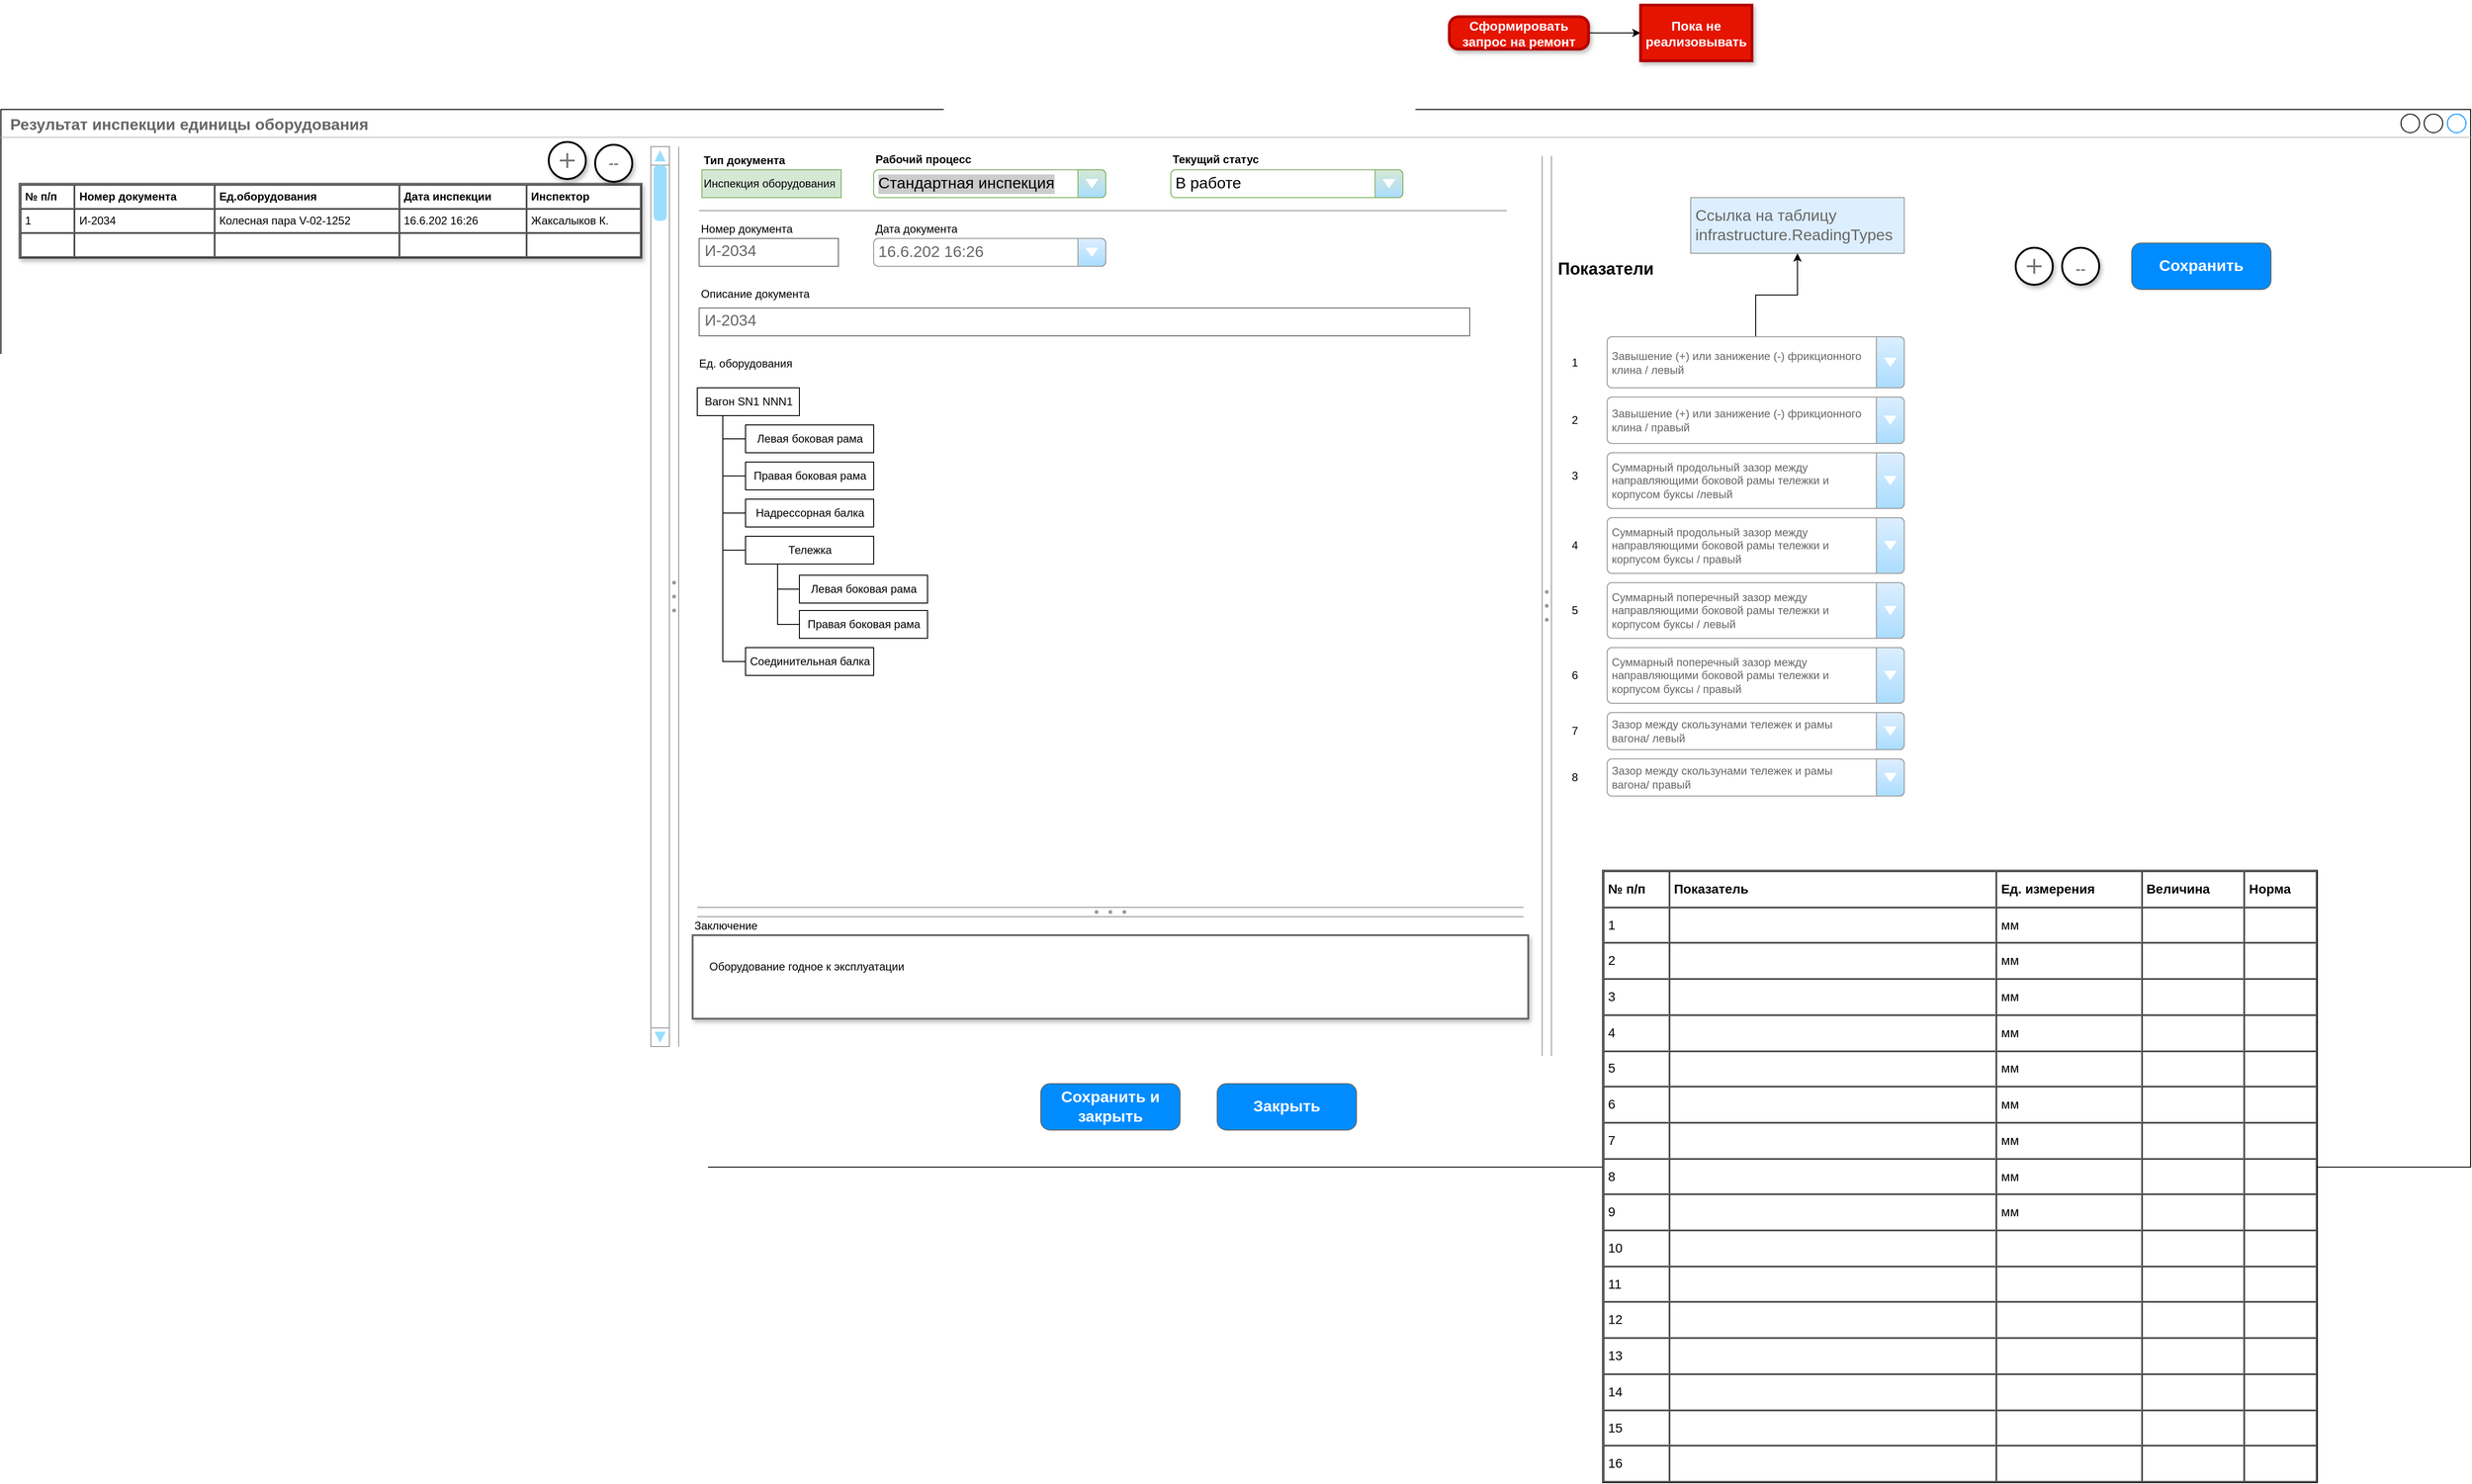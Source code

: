 <mxfile version="20.2.2" type="github" pages="2">
  <diagram name="Page-1" id="03018318-947c-dd8e-b7a3-06fadd420f32">
    <mxGraphModel dx="2081" dy="1369" grid="1" gridSize="10" guides="1" tooltips="1" connect="1" arrows="1" fold="1" page="1" pageScale="1" pageWidth="1100" pageHeight="850" background="#ffffff" math="0" shadow="0">
      <root>
        <mxCell id="0" />
        <mxCell id="1" parent="0" />
        <mxCell id="YETUvm6ZgC-k4a_B2DAo-1" value="&lt;b&gt;Результат инспекции единицы оборудования&lt;/b&gt;" style="strokeWidth=1;shadow=0;dashed=0;align=center;html=1;shape=mxgraph.mockup.containers.window;align=left;verticalAlign=top;spacingLeft=8;strokeColor2=#008cff;strokeColor3=#c4c4c4;fontColor=#666666;mainText=;fontSize=17;labelBackgroundColor=none;" parent="1" vertex="1">
          <mxGeometry x="-460" y="60" width="2660" height="1140" as="geometry" />
        </mxCell>
        <UserObject label="Номер документа" placeholders="1" name="Variable" id="YETUvm6ZgC-k4a_B2DAo-5">
          <mxCell style="text;html=1;strokeColor=none;fillColor=none;align=left;verticalAlign=middle;whiteSpace=wrap;overflow=hidden;" parent="1" vertex="1">
            <mxGeometry x="292" y="179" width="140" height="20" as="geometry" />
          </mxCell>
        </UserObject>
        <mxCell id="YETUvm6ZgC-k4a_B2DAo-6" value="И-2034" style="strokeWidth=1;shadow=0;dashed=0;align=center;html=1;shape=mxgraph.mockup.text.textBox;fontColor=#666666;align=left;fontSize=17;spacingLeft=4;spacingTop=-3;strokeColor=#666666;mainText=" parent="1" vertex="1">
          <mxGeometry x="292" y="199" width="150" height="30" as="geometry" />
        </mxCell>
        <mxCell id="YETUvm6ZgC-k4a_B2DAo-7" value="16.6.202 16:26" style="strokeWidth=1;shadow=0;dashed=0;align=center;html=1;shape=mxgraph.mockup.forms.comboBox;strokeColor=#999999;fillColor=#ddeeff;align=left;fillColor2=#aaddff;mainText=;fontColor=#666666;fontSize=17;spacingLeft=3;" parent="1" vertex="1">
          <mxGeometry x="480" y="199" width="250" height="30" as="geometry" />
        </mxCell>
        <UserObject label="Дата документа" placeholders="1" name="Variable" id="YETUvm6ZgC-k4a_B2DAo-8">
          <mxCell style="text;html=1;strokeColor=none;fillColor=none;align=left;verticalAlign=middle;whiteSpace=wrap;overflow=hidden;" parent="1" vertex="1">
            <mxGeometry x="480" y="179" width="140" height="20" as="geometry" />
          </mxCell>
        </UserObject>
        <UserObject label="Заключение" placeholders="1" name="Variable" id="YETUvm6ZgC-k4a_B2DAo-9">
          <mxCell style="text;html=1;strokeColor=none;fillColor=none;align=left;verticalAlign=middle;whiteSpace=wrap;overflow=hidden;" parent="1" vertex="1">
            <mxGeometry x="285" y="930" width="140" height="20" as="geometry" />
          </mxCell>
        </UserObject>
        <mxCell id="YETUvm6ZgC-k4a_B2DAo-12" value="Оборудование годное к эксплуатации" style="shape=rect;fillColor=#ffffff;strokeColor=#666666;shadow=1;fontColor=#000000;fontSize=12;fontStyle=0;verticalAlign=top;spacingBottom=0;spacingLeft=16;spacingTop=20;align=left;strokeWidth=2;" parent="1" vertex="1">
          <mxGeometry x="285" y="950" width="900" height="90" as="geometry" />
        </mxCell>
        <mxCell id="YETUvm6ZgC-k4a_B2DAo-18" value="&lt;table style=&quot;font-size:1em;width:100%;height:100%;&quot; cellspacing=&quot;0&quot; cellpadding=&quot;4&quot; border=&quot;1&quot;&gt;&lt;tbody style=&quot;font-size: 14px;&quot;&gt;&lt;tr&gt;&lt;td&gt;&lt;b&gt;№ п/п&lt;/b&gt;&lt;/td&gt;&lt;th&gt;Показатель&amp;nbsp; &amp;nbsp; &amp;nbsp; &amp;nbsp; &amp;nbsp; &amp;nbsp; &amp;nbsp; &amp;nbsp; &amp;nbsp; &amp;nbsp; &amp;nbsp; &amp;nbsp; &amp;nbsp; &amp;nbsp; &amp;nbsp; &amp;nbsp; &amp;nbsp; &amp;nbsp; &amp;nbsp; &amp;nbsp; &amp;nbsp;&lt;/th&gt;&lt;th&gt;Ед. измерения&lt;/th&gt;&lt;td&gt;&lt;b&gt;Величина&lt;/b&gt;&lt;/td&gt;&lt;td&gt;&lt;b&gt;Норма&lt;/b&gt;&lt;br&gt;&lt;/td&gt;&lt;/tr&gt;&lt;tr&gt;&lt;td&gt;1&lt;/td&gt;&lt;td&gt;&lt;span style=&quot;color: rgba(0, 0, 0, 0); font-family: monospace; font-size: 0px;&quot;&gt;%3CmxGraphModel%3E%3Croot%3E%3CmxCell%20id%3D%220%22%2F%3E%3CmxCell%20id%3D%221%22%20parent%3D%220%22%2F%3E%3CmxCell%20id%3D%222%22%20value%3D%22%22%20style%3D%22strokeWidth%3D1%3Bshadow%3D0%3Bdashed%3D0%3Balign%3Dcenter%3Bhtml%3D1%3Bshape%3Dmxgraph.mockup.forms.comboBox%3BstrokeColor%3D%23999999%3BfillColor%3D%23ddeeff%3Balign%3Dleft%3BfillColor2%3D%23aaddff%3BmainText%3D%3BfontColor%3D%23666666%3BfontSize%3D17%3BspacingLeft%3D3%3B%22%20vertex%3D%221%22%20parent%3D%221%22%3E%3CmxGeometry%20x%3D%22290%22%20y%3D%22200%22%20width%3D%22250%22%20height%3D%2230%22%20as%3D%22geometry%22%2F%3E%3C%2FmxCell%3E%3C%2Froot%3E%3C%2FmxGraphModel%3E&lt;/span&gt;&lt;/td&gt;&lt;td&gt;мм&lt;/td&gt;&lt;td&gt;&lt;br&gt;&lt;/td&gt;&lt;td&gt;&lt;br&gt;&lt;/td&gt;&lt;/tr&gt;&lt;tr&gt;&lt;td&gt;2&lt;/td&gt;&lt;td&gt;&lt;br&gt;&lt;/td&gt;&lt;td&gt;мм&lt;/td&gt;&lt;td&gt;&lt;br&gt;&lt;/td&gt;&lt;td&gt;&lt;br&gt;&lt;/td&gt;&lt;/tr&gt;&lt;tr&gt;&lt;td&gt;3&lt;/td&gt;&lt;td&gt;&lt;br&gt;&lt;/td&gt;&lt;td&gt;мм&lt;br&gt;&lt;/td&gt;&lt;td&gt;&lt;br&gt;&lt;/td&gt;&lt;td&gt;&lt;br&gt;&lt;/td&gt;&lt;/tr&gt;&lt;tr&gt;&lt;td&gt;4&lt;/td&gt;&lt;td&gt;&lt;br&gt;&lt;/td&gt;&lt;td&gt;мм&lt;br&gt;&lt;/td&gt;&lt;td&gt;&lt;br&gt;&lt;/td&gt;&lt;td&gt;&lt;br&gt;&lt;/td&gt;&lt;/tr&gt;&lt;tr&gt;&lt;td&gt;5&lt;/td&gt;&lt;td&gt;&lt;br&gt;&lt;/td&gt;&lt;td&gt;мм&lt;br&gt;&lt;/td&gt;&lt;td&gt;&lt;br&gt;&lt;/td&gt;&lt;td&gt;&lt;br&gt;&lt;/td&gt;&lt;/tr&gt;&lt;tr&gt;&lt;td&gt;6&lt;/td&gt;&lt;td&gt;&lt;br&gt;&lt;/td&gt;&lt;td&gt;мм&lt;br&gt;&lt;/td&gt;&lt;td&gt;&lt;br&gt;&lt;/td&gt;&lt;td&gt;&lt;br&gt;&lt;/td&gt;&lt;/tr&gt;&lt;tr&gt;&lt;td&gt;7&lt;/td&gt;&lt;td&gt;&lt;br&gt;&lt;/td&gt;&lt;td&gt;мм&lt;br&gt;&lt;/td&gt;&lt;td&gt;&lt;br&gt;&lt;/td&gt;&lt;td&gt;&lt;br&gt;&lt;/td&gt;&lt;/tr&gt;&lt;tr&gt;&lt;td&gt;8&lt;/td&gt;&lt;td&gt;&lt;br&gt;&lt;/td&gt;&lt;td&gt;мм&lt;br&gt;&lt;/td&gt;&lt;td&gt;&lt;br&gt;&lt;/td&gt;&lt;td&gt;&lt;br&gt;&lt;/td&gt;&lt;/tr&gt;&lt;tr&gt;&lt;td&gt;9&lt;/td&gt;&lt;td&gt;&lt;br&gt;&lt;/td&gt;&lt;td&gt;мм&lt;br&gt;&lt;/td&gt;&lt;td&gt;&lt;br&gt;&lt;/td&gt;&lt;td&gt;&lt;br&gt;&lt;/td&gt;&lt;/tr&gt;&lt;tr&gt;&lt;td&gt;10&lt;/td&gt;&lt;td&gt;&lt;br&gt;&lt;/td&gt;&lt;td&gt;&lt;br&gt;&lt;/td&gt;&lt;td&gt;&lt;br&gt;&lt;/td&gt;&lt;td&gt;&lt;br&gt;&lt;/td&gt;&lt;/tr&gt;&lt;tr&gt;&lt;td&gt;11&lt;/td&gt;&lt;td&gt;&lt;br&gt;&lt;/td&gt;&lt;td&gt;&lt;br&gt;&lt;/td&gt;&lt;td&gt;&lt;br&gt;&lt;/td&gt;&lt;td&gt;&lt;br&gt;&lt;/td&gt;&lt;/tr&gt;&lt;tr&gt;&lt;td&gt;12&lt;/td&gt;&lt;td&gt;&lt;br&gt;&lt;/td&gt;&lt;td&gt;&lt;br&gt;&lt;/td&gt;&lt;td&gt;&lt;br&gt;&lt;/td&gt;&lt;td&gt;&lt;br&gt;&lt;/td&gt;&lt;/tr&gt;&lt;tr&gt;&lt;td&gt;13&lt;/td&gt;&lt;td&gt;&lt;br&gt;&lt;/td&gt;&lt;td&gt;&lt;br&gt;&lt;/td&gt;&lt;td&gt;&lt;br&gt;&lt;/td&gt;&lt;td&gt;&lt;br&gt;&lt;/td&gt;&lt;/tr&gt;&lt;tr&gt;&lt;td&gt;14&lt;/td&gt;&lt;td&gt;&lt;br&gt;&lt;/td&gt;&lt;td&gt;&lt;br&gt;&lt;/td&gt;&lt;td&gt;&lt;br&gt;&lt;/td&gt;&lt;td&gt;&lt;br&gt;&lt;/td&gt;&lt;/tr&gt;&lt;tr&gt;&lt;td&gt;15&lt;/td&gt;&lt;td&gt;&lt;br&gt;&lt;/td&gt;&lt;td&gt;&lt;br&gt;&lt;/td&gt;&lt;td&gt;&lt;br&gt;&lt;/td&gt;&lt;td&gt;&lt;br&gt;&lt;/td&gt;&lt;/tr&gt;&lt;tr&gt;&lt;td&gt;16&lt;/td&gt;&lt;td&gt;&lt;br&gt;&lt;/td&gt;&lt;td&gt;&lt;br&gt;&lt;/td&gt;&lt;td&gt;&lt;br&gt;&lt;/td&gt;&lt;td&gt;&lt;br&gt;&lt;/td&gt;&lt;/tr&gt;&lt;/tbody&gt;&lt;/table&gt; " style="verticalAlign=top;align=left;overflow=fill;fontSize=12;fontFamily=Helvetica;html=1" parent="1" vertex="1">
          <mxGeometry x="1265" y="880" width="770" height="660" as="geometry" />
        </mxCell>
        <UserObject label="Показатели" placeholders="1" name="Variable" id="YETUvm6ZgC-k4a_B2DAo-19">
          <mxCell style="text;html=1;strokeColor=none;fillColor=none;align=left;verticalAlign=middle;whiteSpace=wrap;overflow=hidden;fontSize=18;fontStyle=1" parent="1" vertex="1">
            <mxGeometry x="1215" y="214" width="125" height="35" as="geometry" />
          </mxCell>
        </UserObject>
        <mxCell id="Z_BnlZCCOBM-jQ7rvPCf-9" value="" style="edgeStyle=orthogonalEdgeStyle;rounded=0;orthogonalLoop=1;jettySize=auto;html=1;fontSize=12;" parent="1" source="YETUvm6ZgC-k4a_B2DAo-20" target="Z_BnlZCCOBM-jQ7rvPCf-8" edge="1">
          <mxGeometry relative="1" as="geometry" />
        </mxCell>
        <mxCell id="YETUvm6ZgC-k4a_B2DAo-20" value="&lt;div style=&quot;font-size: 12px;&quot;&gt;Завышение (+) или занижение (-) фрикционного &lt;br&gt;&lt;/div&gt;&lt;div style=&quot;font-size: 12px;&quot;&gt;клина / левый&lt;/div&gt;" style="strokeWidth=1;shadow=0;dashed=0;align=center;html=1;shape=mxgraph.mockup.forms.comboBox;strokeColor=#999999;fillColor=#ddeeff;align=left;fillColor2=#aaddff;mainText=;fontColor=#666666;fontSize=12;spacingLeft=3;" parent="1" vertex="1">
          <mxGeometry x="1270" y="305" width="320" height="55" as="geometry" />
        </mxCell>
        <mxCell id="YETUvm6ZgC-k4a_B2DAo-21" value="&lt;div style=&quot;font-size: 12px;&quot;&gt;Завышение (+) или занижение (-) фрикционного &lt;br&gt;&lt;/div&gt;&lt;div style=&quot;font-size: 12px;&quot;&gt;клина / правый&lt;/div&gt;" style="strokeWidth=1;shadow=0;dashed=0;align=center;html=1;shape=mxgraph.mockup.forms.comboBox;strokeColor=#999999;fillColor=#ddeeff;align=left;fillColor2=#aaddff;mainText=;fontColor=#666666;fontSize=12;spacingLeft=3;" parent="1" vertex="1">
          <mxGeometry x="1270" y="370" width="320" height="50" as="geometry" />
        </mxCell>
        <UserObject label="Ед. оборудования" placeholders="1" name="Variable" id="YETUvm6ZgC-k4a_B2DAo-24">
          <mxCell style="text;html=1;strokeColor=none;fillColor=none;align=left;verticalAlign=middle;whiteSpace=wrap;overflow=hidden;" parent="1" vertex="1">
            <mxGeometry x="290" y="324" width="140" height="20" as="geometry" />
          </mxCell>
        </UserObject>
        <mxCell id="YETUvm6ZgC-k4a_B2DAo-25" value="&lt;div style=&quot;font-size: 12px;&quot;&gt;Суммарный продольный зазор между &lt;br&gt;&lt;/div&gt;&lt;div style=&quot;font-size: 12px;&quot;&gt;направляющими боковой рамы тележки и &lt;br&gt;&lt;/div&gt;&lt;div style=&quot;font-size: 12px;&quot;&gt;корпусом буксы /левый&lt;br style=&quot;font-size: 12px;&quot;&gt;&lt;/div&gt;" style="strokeWidth=1;shadow=0;dashed=0;align=center;html=1;shape=mxgraph.mockup.forms.comboBox;strokeColor=#999999;fillColor=#ddeeff;align=left;fillColor2=#aaddff;mainText=;fontColor=#666666;fontSize=12;spacingLeft=3;" parent="1" vertex="1">
          <mxGeometry x="1270" y="430" width="320" height="60" as="geometry" />
        </mxCell>
        <mxCell id="YETUvm6ZgC-k4a_B2DAo-42" value="" style="shape=ellipse;dashed=0;strokeColor=default;shadow=1;fontSize=13;align=center;verticalAlign=top;labelPosition=center;verticalLabelPosition=bottom;html=1;aspect=fixed;strokeWidth=2;" parent="1" vertex="1">
          <mxGeometry x="1710" y="209" width="40" height="40" as="geometry" />
        </mxCell>
        <mxCell id="YETUvm6ZgC-k4a_B2DAo-43" value="" style="dashed=0;html=1;shape=mxgraph.gmdl.plus;strokeColor=#737373;strokeWidth=2;shadow=0;sketch=0;" parent="YETUvm6ZgC-k4a_B2DAo-42" vertex="1">
          <mxGeometry x="12" y="12" width="16" height="16" as="geometry" />
        </mxCell>
        <mxCell id="YETUvm6ZgC-k4a_B2DAo-44" value="" style="shape=ellipse;dashed=0;shadow=1;fontSize=13;align=center;verticalAlign=top;labelPosition=center;verticalLabelPosition=bottom;html=1;aspect=fixed;strokeWidth=2;" parent="1" vertex="1">
          <mxGeometry x="1760" y="209" width="40" height="40" as="geometry" />
        </mxCell>
        <UserObject label="--" placeholders="1" name="Variable" id="YETUvm6ZgC-k4a_B2DAo-47">
          <mxCell style="text;html=1;strokeColor=none;fillColor=none;align=center;verticalAlign=middle;whiteSpace=wrap;overflow=hidden;fontStyle=1;fontSize=16;fontColor=#808080;strokeWidth=2;" parent="1" vertex="1">
            <mxGeometry x="1770" y="219" width="20" height="20" as="geometry" />
          </mxCell>
        </UserObject>
        <mxCell id="Z_BnlZCCOBM-jQ7rvPCf-7" value="" style="edgeStyle=orthogonalEdgeStyle;rounded=0;orthogonalLoop=1;jettySize=auto;html=1;fontSize=12;" parent="1" source="YETUvm6ZgC-k4a_B2DAo-48" target="Z_BnlZCCOBM-jQ7rvPCf-6" edge="1">
          <mxGeometry relative="1" as="geometry" />
        </mxCell>
        <mxCell id="YETUvm6ZgC-k4a_B2DAo-48" value="Сформировать запрос на ремонт" style="strokeWidth=3;shadow=1;dashed=0;align=center;html=1;shape=mxgraph.mockup.buttons.button;mainText=;buttonStyle=round;fontSize=14;fontStyle=1;whiteSpace=wrap;fillColor=#e51400;fontColor=#ffffff;strokeColor=#B20000;" parent="1" vertex="1">
          <mxGeometry x="1100" y="-40" width="150" height="35" as="geometry" />
        </mxCell>
        <mxCell id="Z_BnlZCCOBM-jQ7rvPCf-1" value="Сохранить" style="strokeWidth=1;shadow=0;dashed=0;align=center;html=1;shape=mxgraph.mockup.buttons.button;strokeColor=#666666;fontColor=#ffffff;mainText=;buttonStyle=round;fontSize=17;fontStyle=1;fillColor=#008cff;whiteSpace=wrap;" parent="1" vertex="1">
          <mxGeometry x="1835" y="204" width="150" height="50" as="geometry" />
        </mxCell>
        <mxCell id="Z_BnlZCCOBM-jQ7rvPCf-2" value="Закрыть" style="strokeWidth=1;shadow=0;dashed=0;align=center;html=1;shape=mxgraph.mockup.buttons.button;strokeColor=#666666;fontColor=#ffffff;mainText=;buttonStyle=round;fontSize=17;fontStyle=1;fillColor=#008cff;whiteSpace=wrap;" parent="1" vertex="1">
          <mxGeometry x="850" y="1110" width="150" height="50" as="geometry" />
        </mxCell>
        <mxCell id="Z_BnlZCCOBM-jQ7rvPCf-4" value="Сохранить и закрыть" style="strokeWidth=1;shadow=0;dashed=0;align=center;html=1;shape=mxgraph.mockup.buttons.button;strokeColor=#666666;fontColor=#ffffff;mainText=;buttonStyle=round;fontSize=17;fontStyle=1;fillColor=#008cff;whiteSpace=wrap;" parent="1" vertex="1">
          <mxGeometry x="660" y="1110" width="150" height="50" as="geometry" />
        </mxCell>
        <mxCell id="Z_BnlZCCOBM-jQ7rvPCf-6" value="Пока не реализовывать" style="whiteSpace=wrap;html=1;fontSize=14;fillColor=#e51400;strokeColor=#B20000;fontColor=#ffffff;strokeWidth=3;shadow=1;dashed=0;fontStyle=1;" parent="1" vertex="1">
          <mxGeometry x="1306" y="-52.5" width="120" height="60" as="geometry" />
        </mxCell>
        <mxCell id="Z_BnlZCCOBM-jQ7rvPCf-8" value="Ссылка на таблицу&lt;br&gt;infrastructure.ReadingTypes" style="whiteSpace=wrap;html=1;fontSize=17;align=left;fillColor=#ddeeff;strokeColor=#999999;fontColor=#666666;strokeWidth=1;shadow=0;dashed=0;spacingLeft=3;" parent="1" vertex="1">
          <mxGeometry x="1360" y="155" width="230" height="60" as="geometry" />
        </mxCell>
        <mxCell id="Z_BnlZCCOBM-jQ7rvPCf-10" value="&lt;table cellpadding=&quot;4&quot; cellspacing=&quot;0&quot; border=&quot;1&quot; style=&quot;font-size:1em;width:100%;height:100%;&quot;&gt;&lt;tbody&gt;&lt;tr&gt;&lt;th&gt;№ п/п&lt;/th&gt;&lt;th&gt;Номер документа&lt;/th&gt;&lt;td&gt;&lt;b&gt;Ед.оборудования&lt;/b&gt;&lt;/td&gt;&lt;td&gt;&lt;b&gt;Дата инспекции&lt;/b&gt;&lt;/td&gt;&lt;td&gt;&lt;b&gt;Инспектор&lt;/b&gt;&lt;/td&gt;&lt;/tr&gt;&lt;tr&gt;&lt;td&gt;1&lt;/td&gt;&lt;td&gt;И-2034&lt;/td&gt;&lt;td&gt;Колесная пара V-02-1252&lt;/td&gt;&lt;td&gt;16.6.202 16:26&lt;/td&gt;&lt;td&gt;Жаксалыков К.&lt;/td&gt;&lt;/tr&gt;&lt;tr&gt;&lt;td&gt;&lt;/td&gt;&lt;td&gt;&lt;/td&gt;&lt;td&gt;&lt;br&gt;&lt;/td&gt;&lt;td&gt;&lt;br&gt;&lt;/td&gt;&lt;td&gt;&lt;br&gt;&lt;/td&gt;&lt;/tr&gt;&lt;/tbody&gt;&lt;/table&gt; " style="verticalAlign=top;align=left;overflow=fill;fontSize=12;fontFamily=Helvetica;html=1;shadow=1;fontColor=#000000;strokeColor=#666666;strokeWidth=2;fillColor=#FFFFFF;" parent="1" vertex="1">
          <mxGeometry x="-440" y="140" width="670" height="80" as="geometry" />
        </mxCell>
        <mxCell id="Z_BnlZCCOBM-jQ7rvPCf-11" value="" style="verticalLabelPosition=bottom;shadow=0;dashed=0;align=center;html=1;verticalAlign=top;strokeWidth=1;shape=mxgraph.mockup.navigation.scrollBar;strokeColor=#999999;barPos=100;fillColor2=#99ddff;strokeColor2=none;direction=north;fontSize=12;fontColor=#000000;fillColor=none;" parent="1" vertex="1">
          <mxGeometry x="240" y="100" width="20" height="970" as="geometry" />
        </mxCell>
        <mxCell id="Z_BnlZCCOBM-jQ7rvPCf-12" value="" style="verticalLabelPosition=bottom;shadow=0;dashed=0;align=center;html=1;verticalAlign=top;strokeWidth=1;shape=mxgraph.mockup.forms.splitter;strokeColor=#999999;direction=north;fontSize=12;fontColor=#000000;fillColor=#FFFFFF;" parent="1" vertex="1">
          <mxGeometry x="260" y="100" width="10" height="970" as="geometry" />
        </mxCell>
        <mxCell id="Z_BnlZCCOBM-jQ7rvPCf-13" value="" style="shape=ellipse;dashed=0;strokeColor=default;shadow=1;fontSize=13;align=center;verticalAlign=top;labelPosition=center;verticalLabelPosition=bottom;html=1;aspect=fixed;strokeWidth=2;" parent="1" vertex="1">
          <mxGeometry x="130" y="95" width="40" height="40" as="geometry" />
        </mxCell>
        <mxCell id="Z_BnlZCCOBM-jQ7rvPCf-14" value="" style="dashed=0;html=1;shape=mxgraph.gmdl.plus;strokeColor=#737373;strokeWidth=2;shadow=0;sketch=0;" parent="Z_BnlZCCOBM-jQ7rvPCf-13" vertex="1">
          <mxGeometry x="12" y="12" width="16" height="16" as="geometry" />
        </mxCell>
        <mxCell id="Z_BnlZCCOBM-jQ7rvPCf-17" value="" style="shape=ellipse;dashed=0;shadow=1;fontSize=13;align=center;verticalAlign=top;labelPosition=center;verticalLabelPosition=bottom;html=1;aspect=fixed;strokeWidth=2;" parent="1" vertex="1">
          <mxGeometry x="180" y="98" width="40" height="40" as="geometry" />
        </mxCell>
        <UserObject label="--" placeholders="1" name="Variable" id="Z_BnlZCCOBM-jQ7rvPCf-15">
          <mxCell style="text;html=1;strokeColor=none;fillColor=none;align=center;verticalAlign=middle;whiteSpace=wrap;overflow=hidden;fontStyle=1;fontSize=16;fontColor=#808080;" parent="1" vertex="1">
            <mxGeometry x="190" y="105" width="20" height="20" as="geometry" />
          </mxCell>
        </UserObject>
        <mxCell id="5jPzE2AC7TKcDfSd6P9n-1" value="" style="verticalLabelPosition=bottom;shadow=0;dashed=0;align=center;html=1;verticalAlign=top;strokeWidth=1;shape=mxgraph.mockup.forms.splitter;strokeColor=#999999;direction=north;fontSize=12;fontColor=#000000;fillColor=#FFFFFF;" parent="1" vertex="1">
          <mxGeometry x="1200" y="110" width="10" height="970" as="geometry" />
        </mxCell>
        <mxCell id="5jPzE2AC7TKcDfSd6P9n-2" value="" style="verticalLabelPosition=bottom;shadow=0;dashed=0;align=center;html=1;verticalAlign=top;strokeWidth=1;shape=mxgraph.mockup.forms.splitter;strokeColor=#999999;fontSize=18;" parent="1" vertex="1">
          <mxGeometry x="290" y="920" width="890" height="10" as="geometry" />
        </mxCell>
        <mxCell id="5jPzE2AC7TKcDfSd6P9n-4" value="И-2034" style="strokeWidth=1;shadow=0;dashed=0;align=center;html=1;shape=mxgraph.mockup.text.textBox;fontColor=#666666;align=left;fontSize=17;spacingLeft=4;spacingTop=-3;strokeColor=#666666;mainText=" parent="1" vertex="1">
          <mxGeometry x="292" y="274" width="830" height="30" as="geometry" />
        </mxCell>
        <UserObject label="Описание документа" placeholders="1" name="Variable" id="5jPzE2AC7TKcDfSd6P9n-5">
          <mxCell style="text;html=1;strokeColor=none;fillColor=none;align=left;verticalAlign=middle;whiteSpace=wrap;overflow=hidden;" parent="1" vertex="1">
            <mxGeometry x="292" y="249" width="140" height="20" as="geometry" />
          </mxCell>
        </UserObject>
        <UserObject label="Инспекция оборудования" placeholders="1" name="Variable" id="5jPzE2AC7TKcDfSd6P9n-9">
          <mxCell style="text;html=1;strokeColor=#82b366;fillColor=#d5e8d4;align=left;verticalAlign=middle;whiteSpace=wrap;overflow=hidden;" parent="1" vertex="1">
            <mxGeometry x="295" y="125" width="150" height="30" as="geometry" />
          </mxCell>
        </UserObject>
        <UserObject label="Тип документа" placeholders="1" name="Variable" id="5jPzE2AC7TKcDfSd6P9n-13">
          <mxCell style="text;html=1;strokeColor=none;fillColor=none;align=left;verticalAlign=middle;whiteSpace=wrap;overflow=hidden;fontStyle=1" parent="1" vertex="1">
            <mxGeometry x="295" y="105" width="95" height="20" as="geometry" />
          </mxCell>
        </UserObject>
        <UserObject label="Рабочий процесс" placeholders="1" name="Variable" id="5jPzE2AC7TKcDfSd6P9n-15">
          <mxCell style="text;html=1;strokeColor=none;fillColor=none;align=left;verticalAlign=middle;whiteSpace=wrap;overflow=hidden;fontStyle=1" parent="1" vertex="1">
            <mxGeometry x="480" y="104" width="220" height="20" as="geometry" />
          </mxCell>
        </UserObject>
        <mxCell id="5jPzE2AC7TKcDfSd6P9n-16" value="Стандартная инспекция" style="strokeWidth=1;shadow=0;dashed=0;align=center;html=1;shape=mxgraph.mockup.forms.comboBox;strokeColor=#82b366;fillColor=#d5e8d4;align=left;fillColor2=#aaddff;mainText=;fontSize=17;spacingLeft=3;labelBackgroundColor=#CCCCCC;" parent="1" vertex="1">
          <mxGeometry x="480" y="125" width="250" height="30" as="geometry" />
        </mxCell>
        <UserObject label="Текущий статус" placeholders="1" name="Variable" id="5jPzE2AC7TKcDfSd6P9n-17">
          <mxCell style="text;html=1;strokeColor=none;fillColor=none;align=left;verticalAlign=middle;whiteSpace=wrap;overflow=hidden;fontStyle=1" parent="1" vertex="1">
            <mxGeometry x="800" y="104" width="220" height="20" as="geometry" />
          </mxCell>
        </UserObject>
        <mxCell id="5jPzE2AC7TKcDfSd6P9n-18" value="В работе" style="strokeWidth=1;shadow=0;dashed=0;align=center;html=1;shape=mxgraph.mockup.forms.comboBox;strokeColor=#82b366;fillColor=#d5e8d4;align=left;fillColor2=#aaddff;mainText=;fontSize=17;spacingLeft=3;" parent="1" vertex="1">
          <mxGeometry x="800" y="125" width="250" height="30" as="geometry" />
        </mxCell>
        <mxCell id="5jPzE2AC7TKcDfSd6P9n-19" value="" style="verticalLabelPosition=bottom;shadow=0;dashed=0;align=center;html=1;verticalAlign=top;strokeWidth=1;shape=mxgraph.mockup.markup.line;strokeColor=#999999;labelBackgroundColor=#CCCCCC;fontSize=18;" parent="1" vertex="1">
          <mxGeometry x="292" y="159" width="870" height="20" as="geometry" />
        </mxCell>
        <mxCell id="jaOsvdT_Qn9ZSt324EDw-11" style="edgeStyle=orthogonalEdgeStyle;rounded=0;orthogonalLoop=1;jettySize=auto;html=1;exitX=0.25;exitY=1;exitDx=0;exitDy=0;entryX=0;entryY=0.5;entryDx=0;entryDy=0;endArrow=none;endFill=0;" edge="1" parent="1" source="jaOsvdT_Qn9ZSt324EDw-1" target="jaOsvdT_Qn9ZSt324EDw-6">
          <mxGeometry relative="1" as="geometry">
            <Array as="points">
              <mxPoint x="318" y="415" />
            </Array>
          </mxGeometry>
        </mxCell>
        <mxCell id="jaOsvdT_Qn9ZSt324EDw-12" style="edgeStyle=orthogonalEdgeStyle;rounded=0;orthogonalLoop=1;jettySize=auto;html=1;exitX=0.25;exitY=1;exitDx=0;exitDy=0;entryX=0;entryY=0.5;entryDx=0;entryDy=0;endArrow=none;endFill=0;" edge="1" parent="1" source="jaOsvdT_Qn9ZSt324EDw-1" target="jaOsvdT_Qn9ZSt324EDw-7">
          <mxGeometry relative="1" as="geometry" />
        </mxCell>
        <mxCell id="jaOsvdT_Qn9ZSt324EDw-13" style="edgeStyle=orthogonalEdgeStyle;rounded=0;orthogonalLoop=1;jettySize=auto;html=1;exitX=0.25;exitY=1;exitDx=0;exitDy=0;entryX=0;entryY=0.5;entryDx=0;entryDy=0;endArrow=none;endFill=0;" edge="1" parent="1" source="jaOsvdT_Qn9ZSt324EDw-1" target="jaOsvdT_Qn9ZSt324EDw-8">
          <mxGeometry relative="1" as="geometry" />
        </mxCell>
        <mxCell id="jaOsvdT_Qn9ZSt324EDw-14" style="edgeStyle=orthogonalEdgeStyle;rounded=0;orthogonalLoop=1;jettySize=auto;html=1;exitX=0.25;exitY=1;exitDx=0;exitDy=0;entryX=0;entryY=0.5;entryDx=0;entryDy=0;endArrow=none;endFill=0;" edge="1" parent="1" source="jaOsvdT_Qn9ZSt324EDw-1" target="jaOsvdT_Qn9ZSt324EDw-2">
          <mxGeometry relative="1" as="geometry" />
        </mxCell>
        <mxCell id="jaOsvdT_Qn9ZSt324EDw-17" style="edgeStyle=orthogonalEdgeStyle;rounded=0;orthogonalLoop=1;jettySize=auto;html=1;exitX=0.25;exitY=1;exitDx=0;exitDy=0;entryX=0;entryY=0.5;entryDx=0;entryDy=0;endArrow=none;endFill=0;" edge="1" parent="1" source="jaOsvdT_Qn9ZSt324EDw-1" target="jaOsvdT_Qn9ZSt324EDw-3">
          <mxGeometry relative="1" as="geometry" />
        </mxCell>
        <mxCell id="jaOsvdT_Qn9ZSt324EDw-1" value="Вагон SN1 NNN1" style="html=1;" vertex="1" parent="1">
          <mxGeometry x="290" y="360" width="110" height="30" as="geometry" />
        </mxCell>
        <mxCell id="jaOsvdT_Qn9ZSt324EDw-15" style="edgeStyle=orthogonalEdgeStyle;rounded=0;orthogonalLoop=1;jettySize=auto;html=1;exitX=0.25;exitY=1;exitDx=0;exitDy=0;entryX=0;entryY=0.5;entryDx=0;entryDy=0;endArrow=none;endFill=0;" edge="1" parent="1" source="jaOsvdT_Qn9ZSt324EDw-2" target="jaOsvdT_Qn9ZSt324EDw-4">
          <mxGeometry relative="1" as="geometry">
            <Array as="points">
              <mxPoint x="377" y="577" />
            </Array>
          </mxGeometry>
        </mxCell>
        <mxCell id="jaOsvdT_Qn9ZSt324EDw-16" style="edgeStyle=orthogonalEdgeStyle;rounded=0;orthogonalLoop=1;jettySize=auto;html=1;exitX=0.25;exitY=1;exitDx=0;exitDy=0;entryX=0;entryY=0.5;entryDx=0;entryDy=0;endArrow=none;endFill=0;" edge="1" parent="1" source="jaOsvdT_Qn9ZSt324EDw-2" target="jaOsvdT_Qn9ZSt324EDw-5">
          <mxGeometry relative="1" as="geometry" />
        </mxCell>
        <mxCell id="jaOsvdT_Qn9ZSt324EDw-2" value="Тележка" style="html=1;" vertex="1" parent="1">
          <mxGeometry x="342" y="520" width="138" height="30" as="geometry" />
        </mxCell>
        <mxCell id="jaOsvdT_Qn9ZSt324EDw-3" value="Соединительная балка" style="html=1;" vertex="1" parent="1">
          <mxGeometry x="342" y="640" width="138" height="30" as="geometry" />
        </mxCell>
        <mxCell id="jaOsvdT_Qn9ZSt324EDw-4" value="Левая боковая рама" style="html=1;" vertex="1" parent="1">
          <mxGeometry x="400" y="562" width="138" height="30" as="geometry" />
        </mxCell>
        <mxCell id="jaOsvdT_Qn9ZSt324EDw-5" value="Правая боковая рама" style="html=1;" vertex="1" parent="1">
          <mxGeometry x="400" y="600" width="138" height="30" as="geometry" />
        </mxCell>
        <mxCell id="jaOsvdT_Qn9ZSt324EDw-6" value="Левая боковая рама" style="html=1;" vertex="1" parent="1">
          <mxGeometry x="342" y="400" width="138" height="30" as="geometry" />
        </mxCell>
        <mxCell id="jaOsvdT_Qn9ZSt324EDw-7" value="Правая боковая рама" style="html=1;" vertex="1" parent="1">
          <mxGeometry x="342" y="440" width="138" height="30" as="geometry" />
        </mxCell>
        <mxCell id="jaOsvdT_Qn9ZSt324EDw-8" value="Надрессорная балка" style="html=1;" vertex="1" parent="1">
          <mxGeometry x="342" y="480" width="138" height="30" as="geometry" />
        </mxCell>
        <UserObject label="1" placeholders="1" name="Variable" id="8yjtcqBFSqYt93M6oK_Y-1">
          <mxCell style="text;html=1;strokeColor=none;fillColor=none;align=left;verticalAlign=middle;whiteSpace=wrap;overflow=hidden;" vertex="1" parent="1">
            <mxGeometry x="1230" y="322.5" width="30" height="20" as="geometry" />
          </mxCell>
        </UserObject>
        <UserObject label="2" placeholders="1" name="Variable" id="8yjtcqBFSqYt93M6oK_Y-2">
          <mxCell style="text;html=1;strokeColor=none;fillColor=none;align=left;verticalAlign=middle;whiteSpace=wrap;overflow=hidden;" vertex="1" parent="1">
            <mxGeometry x="1230" y="385" width="30" height="20" as="geometry" />
          </mxCell>
        </UserObject>
        <UserObject label="3" placeholders="1" name="Variable" id="8yjtcqBFSqYt93M6oK_Y-3">
          <mxCell style="text;html=1;strokeColor=none;fillColor=none;align=left;verticalAlign=middle;whiteSpace=wrap;overflow=hidden;" vertex="1" parent="1">
            <mxGeometry x="1230" y="445" width="30" height="20" as="geometry" />
          </mxCell>
        </UserObject>
        <mxCell id="8yjtcqBFSqYt93M6oK_Y-4" value="&lt;div style=&quot;font-size: 12px;&quot;&gt;Суммарный продольный зазор между &lt;br&gt;&lt;/div&gt;&lt;div style=&quot;font-size: 12px;&quot;&gt;направляющими боковой рамы тележки и &lt;br&gt;&lt;/div&gt;&lt;div style=&quot;font-size: 12px;&quot;&gt;корпусом буксы / правый&lt;br&gt;&lt;/div&gt;" style="strokeWidth=1;shadow=0;dashed=0;align=center;html=1;shape=mxgraph.mockup.forms.comboBox;strokeColor=#999999;fillColor=#ddeeff;align=left;fillColor2=#aaddff;mainText=;fontColor=#666666;fontSize=12;spacingLeft=3;" vertex="1" parent="1">
          <mxGeometry x="1270" y="500" width="320" height="60" as="geometry" />
        </mxCell>
        <UserObject label="4" placeholders="1" name="Variable" id="8yjtcqBFSqYt93M6oK_Y-5">
          <mxCell style="text;html=1;strokeColor=none;fillColor=none;align=left;verticalAlign=middle;whiteSpace=wrap;overflow=hidden;" vertex="1" parent="1">
            <mxGeometry x="1230" y="520" width="30" height="20" as="geometry" />
          </mxCell>
        </UserObject>
        <mxCell id="8yjtcqBFSqYt93M6oK_Y-6" value="&lt;div style=&quot;font-size: 12px;&quot;&gt;Суммарный поперечный зазор между &lt;br&gt;&lt;/div&gt;&lt;div style=&quot;font-size: 12px;&quot;&gt;направляющими боковой рамы тележки и &lt;br&gt;&lt;/div&gt;&lt;div style=&quot;font-size: 12px;&quot;&gt;корпусом буксы / левый&lt;/div&gt;" style="strokeWidth=1;shadow=0;dashed=0;align=center;html=1;shape=mxgraph.mockup.forms.comboBox;strokeColor=#999999;fillColor=#ddeeff;align=left;fillColor2=#aaddff;mainText=;fontColor=#666666;fontSize=12;spacingLeft=3;" vertex="1" parent="1">
          <mxGeometry x="1270" y="570" width="320" height="60" as="geometry" />
        </mxCell>
        <mxCell id="8yjtcqBFSqYt93M6oK_Y-7" value="&lt;div style=&quot;font-size: 12px;&quot;&gt;Суммарный поперечный зазор между &lt;br&gt;&lt;/div&gt;&lt;div style=&quot;font-size: 12px;&quot;&gt;направляющими боковой рамы тележки и &lt;br&gt;&lt;/div&gt;&lt;div style=&quot;font-size: 12px;&quot;&gt;корпусом буксы / правый&lt;/div&gt;" style="strokeWidth=1;shadow=0;dashed=0;align=center;html=1;shape=mxgraph.mockup.forms.comboBox;strokeColor=#999999;fillColor=#ddeeff;align=left;fillColor2=#aaddff;mainText=;fontColor=#666666;fontSize=12;spacingLeft=3;" vertex="1" parent="1">
          <mxGeometry x="1270" y="640" width="320" height="60" as="geometry" />
        </mxCell>
        <UserObject label="5" placeholders="1" name="Variable" id="8yjtcqBFSqYt93M6oK_Y-9">
          <mxCell style="text;html=1;strokeColor=none;fillColor=none;align=left;verticalAlign=middle;whiteSpace=wrap;overflow=hidden;" vertex="1" parent="1">
            <mxGeometry x="1230" y="590" width="30" height="20" as="geometry" />
          </mxCell>
        </UserObject>
        <UserObject label="6" placeholders="1" name="Variable" id="8yjtcqBFSqYt93M6oK_Y-10">
          <mxCell style="text;html=1;strokeColor=none;fillColor=none;align=left;verticalAlign=middle;whiteSpace=wrap;overflow=hidden;" vertex="1" parent="1">
            <mxGeometry x="1230" y="660" width="30" height="20" as="geometry" />
          </mxCell>
        </UserObject>
        <mxCell id="8yjtcqBFSqYt93M6oK_Y-11" value="&lt;div&gt;Зазор между скользунами тележек и рамы &lt;br&gt;&lt;/div&gt;&lt;div&gt;вагона/ левый&lt;br&gt;&lt;/div&gt;" style="strokeWidth=1;shadow=0;dashed=0;align=center;html=1;shape=mxgraph.mockup.forms.comboBox;strokeColor=#999999;fillColor=#ddeeff;align=left;fillColor2=#aaddff;mainText=;fontColor=#666666;fontSize=12;spacingLeft=3;" vertex="1" parent="1">
          <mxGeometry x="1270" y="710" width="320" height="40" as="geometry" />
        </mxCell>
        <mxCell id="8yjtcqBFSqYt93M6oK_Y-12" value="&lt;div&gt;Зазор между скользунами тележек и рамы &lt;br&gt;&lt;/div&gt;&lt;div&gt;вагона/ правый&lt;/div&gt;" style="strokeWidth=1;shadow=0;dashed=0;align=center;html=1;shape=mxgraph.mockup.forms.comboBox;strokeColor=#999999;fillColor=#ddeeff;align=left;fillColor2=#aaddff;mainText=;fontColor=#666666;fontSize=12;spacingLeft=3;" vertex="1" parent="1">
          <mxGeometry x="1270" y="760" width="320" height="40" as="geometry" />
        </mxCell>
        <UserObject label="7" placeholders="1" name="Variable" id="8yjtcqBFSqYt93M6oK_Y-13">
          <mxCell style="text;html=1;strokeColor=none;fillColor=none;align=left;verticalAlign=middle;whiteSpace=wrap;overflow=hidden;" vertex="1" parent="1">
            <mxGeometry x="1230" y="720" width="30" height="20" as="geometry" />
          </mxCell>
        </UserObject>
        <UserObject label="8" placeholders="1" name="Variable" id="8yjtcqBFSqYt93M6oK_Y-14">
          <mxCell style="text;html=1;strokeColor=none;fillColor=none;align=left;verticalAlign=middle;whiteSpace=wrap;overflow=hidden;" vertex="1" parent="1">
            <mxGeometry x="1230" y="770" width="30" height="20" as="geometry" />
          </mxCell>
        </UserObject>
      </root>
    </mxGraphModel>
  </diagram>
  <diagram id="W7GJ-nkrvP5AFGGBCBCJ" name="Draft">
    <mxGraphModel dx="572" dy="752" grid="1" gridSize="10" guides="1" tooltips="1" connect="1" arrows="1" fold="1" page="1" pageScale="1" pageWidth="850" pageHeight="1100" math="0" shadow="0">
      <root>
        <mxCell id="0" />
        <mxCell id="1" parent="0" />
        <mxCell id="uEy3nrHNHo9hk2BNJXKx-1" value="&lt;table style=&quot;font-size:1em;width:100%;height:100%;&quot; cellspacing=&quot;0&quot; cellpadding=&quot;4&quot; border=&quot;1&quot;&gt;&lt;tbody style=&quot;font-size: 14px;&quot;&gt;&lt;tr&gt;&lt;td&gt;&lt;b&gt;№ п/п&lt;/b&gt;&lt;/td&gt;&lt;th&gt;Показатель&amp;nbsp; &amp;nbsp; &amp;nbsp; &amp;nbsp; &amp;nbsp; &amp;nbsp; &amp;nbsp; &amp;nbsp; &amp;nbsp; &amp;nbsp; &amp;nbsp; &amp;nbsp; &amp;nbsp; &amp;nbsp; &amp;nbsp; &amp;nbsp; &amp;nbsp; &amp;nbsp; &amp;nbsp; &amp;nbsp; &amp;nbsp;&lt;/th&gt;&lt;th&gt;Ед. измерения&lt;/th&gt;&lt;td&gt;&lt;b&gt;Величина&lt;/b&gt;&lt;/td&gt;&lt;td&gt;&lt;b&gt;Норма&lt;/b&gt;&lt;br&gt;&lt;/td&gt;&lt;/tr&gt;&lt;tr&gt;&lt;td&gt;1&lt;/td&gt;&lt;td&gt;&lt;span style=&quot;color: rgba(0, 0, 0, 0); font-family: monospace; font-size: 0px;&quot;&gt;%3CmxGraphModel%3E%3Croot%3E%3CmxCell%20id%3D%220%22%2F%3E%3CmxCell%20id%3D%221%22%20parent%3D%220%22%2F%3E%3CmxCell%20id%3D%222%22%20value%3D%22%22%20style%3D%22strokeWidth%3D1%3Bshadow%3D0%3Bdashed%3D0%3Balign%3Dcenter%3Bhtml%3D1%3Bshape%3Dmxgraph.mockup.forms.comboBox%3BstrokeColor%3D%23999999%3BfillColor%3D%23ddeeff%3Balign%3Dleft%3BfillColor2%3D%23aaddff%3BmainText%3D%3BfontColor%3D%23666666%3BfontSize%3D17%3BspacingLeft%3D3%3B%22%20vertex%3D%221%22%20parent%3D%221%22%3E%3CmxGeometry%20x%3D%22290%22%20y%3D%22200%22%20width%3D%22250%22%20height%3D%2230%22%20as%3D%22geometry%22%2F%3E%3C%2FmxCell%3E%3C%2Froot%3E%3C%2FmxGraphModel%3E&lt;/span&gt;&lt;/td&gt;&lt;td&gt;мм&lt;/td&gt;&lt;td&gt;2363&lt;/td&gt;&lt;td&gt;2363&lt;br&gt;&lt;/td&gt;&lt;/tr&gt;&lt;tr&gt;&lt;td&gt;2&lt;/td&gt;&lt;td&gt;&lt;br&gt;&lt;/td&gt;&lt;td&gt;мм&lt;/td&gt;&lt;td&gt;2363&lt;/td&gt;&lt;td&gt;2363&lt;br&gt;&lt;/td&gt;&lt;/tr&gt;&lt;tr&gt;&lt;td&gt;3&lt;/td&gt;&lt;td&gt;&lt;br&gt;&lt;/td&gt;&lt;td&gt;мм&lt;br&gt;&lt;/td&gt;&lt;td&gt;&lt;br&gt;&lt;/td&gt;&lt;td&gt;&lt;br&gt;&lt;/td&gt;&lt;/tr&gt;&lt;tr&gt;&lt;td&gt;4&lt;/td&gt;&lt;td&gt;&lt;br&gt;&lt;/td&gt;&lt;td&gt;мм&lt;br&gt;&lt;/td&gt;&lt;td&gt;&lt;br&gt;&lt;/td&gt;&lt;td&gt;&lt;br&gt;&lt;/td&gt;&lt;/tr&gt;&lt;tr&gt;&lt;td&gt;5&lt;/td&gt;&lt;td&gt;&lt;br&gt;&lt;/td&gt;&lt;td&gt;мм&lt;br&gt;&lt;/td&gt;&lt;td&gt;&lt;br&gt;&lt;/td&gt;&lt;td&gt;&lt;br&gt;&lt;/td&gt;&lt;/tr&gt;&lt;tr&gt;&lt;td&gt;6&lt;/td&gt;&lt;td&gt;&lt;br&gt;&lt;/td&gt;&lt;td&gt;мм&lt;br&gt;&lt;/td&gt;&lt;td&gt;&lt;br&gt;&lt;/td&gt;&lt;td&gt;&lt;br&gt;&lt;/td&gt;&lt;/tr&gt;&lt;tr&gt;&lt;td&gt;7&lt;/td&gt;&lt;td&gt;&lt;br&gt;&lt;/td&gt;&lt;td&gt;мм&lt;br&gt;&lt;/td&gt;&lt;td&gt;&lt;br&gt;&lt;/td&gt;&lt;td&gt;&lt;br&gt;&lt;/td&gt;&lt;/tr&gt;&lt;tr&gt;&lt;td&gt;8&lt;/td&gt;&lt;td&gt;&lt;br&gt;&lt;/td&gt;&lt;td&gt;мм&lt;br&gt;&lt;/td&gt;&lt;td&gt;&lt;br&gt;&lt;/td&gt;&lt;td&gt;&lt;br&gt;&lt;/td&gt;&lt;/tr&gt;&lt;tr&gt;&lt;td&gt;9&lt;/td&gt;&lt;td&gt;&lt;br&gt;&lt;/td&gt;&lt;td&gt;мм&lt;br&gt;&lt;/td&gt;&lt;td&gt;&lt;br&gt;&lt;/td&gt;&lt;td&gt;&lt;br&gt;&lt;/td&gt;&lt;/tr&gt;&lt;tr&gt;&lt;td&gt;10&lt;/td&gt;&lt;td&gt;&lt;br&gt;&lt;/td&gt;&lt;td&gt;&lt;br&gt;&lt;/td&gt;&lt;td&gt;&lt;br&gt;&lt;/td&gt;&lt;td&gt;&lt;br&gt;&lt;/td&gt;&lt;/tr&gt;&lt;tr&gt;&lt;td&gt;11&lt;/td&gt;&lt;td&gt;&lt;br&gt;&lt;/td&gt;&lt;td&gt;&lt;br&gt;&lt;/td&gt;&lt;td&gt;&lt;br&gt;&lt;/td&gt;&lt;td&gt;&lt;br&gt;&lt;/td&gt;&lt;/tr&gt;&lt;tr&gt;&lt;td&gt;12&lt;/td&gt;&lt;td&gt;&lt;br&gt;&lt;/td&gt;&lt;td&gt;&lt;br&gt;&lt;/td&gt;&lt;td&gt;&lt;br&gt;&lt;/td&gt;&lt;td&gt;&lt;br&gt;&lt;/td&gt;&lt;/tr&gt;&lt;tr&gt;&lt;td&gt;13&lt;/td&gt;&lt;td&gt;&lt;br&gt;&lt;/td&gt;&lt;td&gt;&lt;br&gt;&lt;/td&gt;&lt;td&gt;&lt;br&gt;&lt;/td&gt;&lt;td&gt;&lt;br&gt;&lt;/td&gt;&lt;/tr&gt;&lt;tr&gt;&lt;td&gt;14&lt;/td&gt;&lt;td&gt;&lt;br&gt;&lt;/td&gt;&lt;td&gt;&lt;br&gt;&lt;/td&gt;&lt;td&gt;&lt;br&gt;&lt;/td&gt;&lt;td&gt;&lt;br&gt;&lt;/td&gt;&lt;/tr&gt;&lt;tr&gt;&lt;td&gt;15&lt;/td&gt;&lt;td&gt;&lt;br&gt;&lt;/td&gt;&lt;td&gt;&lt;br&gt;&lt;/td&gt;&lt;td&gt;&lt;br&gt;&lt;/td&gt;&lt;td&gt;&lt;br&gt;&lt;/td&gt;&lt;/tr&gt;&lt;tr&gt;&lt;td&gt;16&lt;/td&gt;&lt;td&gt;&lt;br&gt;&lt;/td&gt;&lt;td&gt;&lt;br&gt;&lt;/td&gt;&lt;td&gt;&lt;br&gt;&lt;/td&gt;&lt;td&gt;&lt;br&gt;&lt;/td&gt;&lt;/tr&gt;&lt;/tbody&gt;&lt;/table&gt; " style="verticalAlign=top;align=left;overflow=fill;fontSize=12;fontFamily=Helvetica;html=1" vertex="1" parent="1">
          <mxGeometry x="1215" y="260" width="770" height="660" as="geometry" />
        </mxCell>
        <mxCell id="uEy3nrHNHo9hk2BNJXKx-2" value="Длина / правая" style="strokeWidth=1;shadow=0;dashed=0;align=center;html=1;shape=mxgraph.mockup.forms.comboBox;strokeColor=#999999;fillColor=#ddeeff;align=left;fillColor2=#aaddff;mainText=;fontColor=#666666;fontSize=17;spacingLeft=3;" vertex="1" parent="1">
          <mxGeometry x="1306" y="305" width="320" height="30" as="geometry" />
        </mxCell>
        <mxCell id="uEy3nrHNHo9hk2BNJXKx-3" value="Длина / левая" style="strokeWidth=1;shadow=0;dashed=0;align=center;html=1;shape=mxgraph.mockup.forms.comboBox;strokeColor=#999999;fillColor=#ddeeff;align=left;fillColor2=#aaddff;mainText=;fontColor=#666666;fontSize=17;spacingLeft=3;" vertex="1" parent="1">
          <mxGeometry x="1306" y="344" width="320" height="30" as="geometry" />
        </mxCell>
        <mxCell id="uEy3nrHNHo9hk2BNJXKx-4" value="Диаметр / правая" style="strokeWidth=1;shadow=0;dashed=0;align=center;html=1;shape=mxgraph.mockup.forms.comboBox;strokeColor=#999999;fillColor=#ddeeff;align=left;fillColor2=#aaddff;mainText=;fontColor=#666666;fontSize=17;spacingLeft=3;" vertex="1" parent="1">
          <mxGeometry x="1306" y="380" width="320" height="30" as="geometry" />
        </mxCell>
        <mxCell id="uEy3nrHNHo9hk2BNJXKx-5" value="Диаметр / левая" style="strokeWidth=1;shadow=0;dashed=0;align=center;html=1;shape=mxgraph.mockup.forms.comboBox;strokeColor=#999999;fillColor=#ddeeff;align=left;fillColor2=#aaddff;mainText=;fontColor=#666666;fontSize=17;spacingLeft=3;" vertex="1" parent="1">
          <mxGeometry x="1306" y="420" width="320" height="30" as="geometry" />
        </mxCell>
        <mxCell id="uEy3nrHNHo9hk2BNJXKx-6" value="В предподступичной части / правая" style="strokeWidth=1;shadow=0;dashed=0;align=center;html=1;shape=mxgraph.mockup.forms.comboBox;strokeColor=#999999;fillColor=#ddeeff;align=left;fillColor2=#aaddff;mainText=;fontColor=#666666;fontSize=17;spacingLeft=3;" vertex="1" parent="1">
          <mxGeometry x="1305" y="460" width="320" height="30" as="geometry" />
        </mxCell>
        <mxCell id="uEy3nrHNHo9hk2BNJXKx-7" value="В предподступичной части / левая" style="strokeWidth=1;shadow=0;dashed=0;align=center;html=1;shape=mxgraph.mockup.forms.comboBox;strokeColor=#999999;fillColor=#ddeeff;align=left;fillColor2=#aaddff;mainText=;fontColor=#666666;fontSize=17;spacingLeft=3;" vertex="1" parent="1">
          <mxGeometry x="1306" y="495" width="320" height="30" as="geometry" />
        </mxCell>
        <mxCell id="uEy3nrHNHo9hk2BNJXKx-8" value="В подступичной части / правая" style="strokeWidth=1;shadow=0;dashed=0;align=center;html=1;shape=mxgraph.mockup.forms.comboBox;strokeColor=#999999;fillColor=#ddeeff;align=left;fillColor2=#aaddff;mainText=;fontColor=#666666;fontSize=17;spacingLeft=3;" vertex="1" parent="1">
          <mxGeometry x="1306" y="532" width="320" height="30" as="geometry" />
        </mxCell>
        <mxCell id="uEy3nrHNHo9hk2BNJXKx-9" value="В подступичной части / левая" style="strokeWidth=1;shadow=0;dashed=0;align=center;html=1;shape=mxgraph.mockup.forms.comboBox;strokeColor=#999999;fillColor=#ddeeff;align=left;fillColor2=#aaddff;mainText=;fontColor=#666666;fontSize=17;spacingLeft=3;" vertex="1" parent="1">
          <mxGeometry x="1306" y="570" width="320" height="30" as="geometry" />
        </mxCell>
        <mxCell id="uEy3nrHNHo9hk2BNJXKx-10" value="Посередине" style="strokeWidth=1;shadow=0;dashed=0;align=center;html=1;shape=mxgraph.mockup.forms.comboBox;strokeColor=#999999;fillColor=#ddeeff;align=left;fillColor2=#aaddff;mainText=;fontColor=#666666;fontSize=17;spacingLeft=3;" vertex="1" parent="1">
          <mxGeometry x="1306" y="610" width="320" height="30" as="geometry" />
        </mxCell>
        <mxCell id="uEy3nrHNHo9hk2BNJXKx-11" value="Толщина обода колеса / правая" style="strokeWidth=1;shadow=0;dashed=0;align=center;html=1;shape=mxgraph.mockup.forms.comboBox;strokeColor=#999999;fillColor=#ddeeff;align=left;fillColor2=#aaddff;mainText=;fontColor=#666666;fontSize=17;spacingLeft=3;" vertex="1" parent="1">
          <mxGeometry x="1306" y="650" width="320" height="30" as="geometry" />
        </mxCell>
        <mxCell id="uEy3nrHNHo9hk2BNJXKx-12" value="Толщина обода колеса / левая" style="strokeWidth=1;shadow=0;dashed=0;align=center;html=1;shape=mxgraph.mockup.forms.comboBox;strokeColor=#999999;fillColor=#ddeeff;align=left;fillColor2=#aaddff;mainText=;fontColor=#666666;fontSize=17;spacingLeft=3;" vertex="1" parent="1">
          <mxGeometry x="1306" y="686" width="320" height="30" as="geometry" />
        </mxCell>
        <mxCell id="uEy3nrHNHo9hk2BNJXKx-13" value="Прокат / правая" style="strokeWidth=1;shadow=0;dashed=0;align=center;html=1;shape=mxgraph.mockup.forms.comboBox;strokeColor=#999999;fillColor=#ddeeff;align=left;fillColor2=#aaddff;mainText=;fontColor=#666666;fontSize=17;spacingLeft=3;" vertex="1" parent="1">
          <mxGeometry x="1306" y="730" width="320" height="30" as="geometry" />
        </mxCell>
        <mxCell id="uEy3nrHNHo9hk2BNJXKx-14" value="Прокат / левая" style="strokeWidth=1;shadow=0;dashed=0;align=center;html=1;shape=mxgraph.mockup.forms.comboBox;strokeColor=#999999;fillColor=#ddeeff;align=left;fillColor2=#aaddff;mainText=;fontColor=#666666;fontSize=17;spacingLeft=3;" vertex="1" parent="1">
          <mxGeometry x="1306" y="770" width="320" height="30" as="geometry" />
        </mxCell>
        <mxCell id="uEy3nrHNHo9hk2BNJXKx-15" value="Диаметр по кругу катания / правая" style="strokeWidth=1;shadow=0;dashed=0;align=center;html=1;shape=mxgraph.mockup.forms.comboBox;strokeColor=#999999;fillColor=#ddeeff;align=left;fillColor2=#aaddff;mainText=;fontColor=#666666;fontSize=17;spacingLeft=3;" vertex="1" parent="1">
          <mxGeometry x="1306" y="810" width="320" height="30" as="geometry" />
        </mxCell>
        <mxCell id="uEy3nrHNHo9hk2BNJXKx-16" value="Диаметр по кругу катания / левая" style="strokeWidth=1;shadow=0;dashed=0;align=center;html=1;shape=mxgraph.mockup.forms.comboBox;strokeColor=#999999;fillColor=#ddeeff;align=left;fillColor2=#aaddff;mainText=;fontColor=#666666;fontSize=17;spacingLeft=3;" vertex="1" parent="1">
          <mxGeometry x="1306" y="847" width="320" height="30" as="geometry" />
        </mxCell>
        <mxCell id="uEy3nrHNHo9hk2BNJXKx-17" value="Расст. между внутренними гранями" style="strokeWidth=1;shadow=0;dashed=0;align=center;html=1;shape=mxgraph.mockup.forms.comboBox;strokeColor=#999999;fillColor=#ddeeff;align=left;fillColor2=#aaddff;mainText=;fontColor=#666666;fontSize=17;spacingLeft=3;" vertex="1" parent="1">
          <mxGeometry x="1306" y="885" width="320" height="30" as="geometry" />
        </mxCell>
      </root>
    </mxGraphModel>
  </diagram>
</mxfile>
